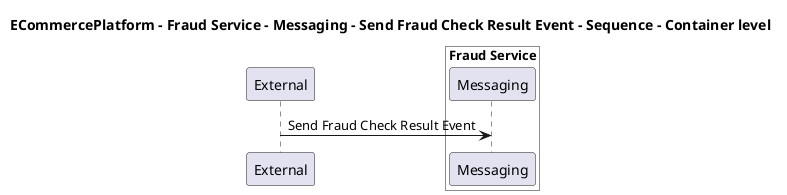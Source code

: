 @startuml

title ECommercePlatform - Fraud Service - Messaging - Send Fraud Check Result Event - Sequence - Container level

participant "External" as C4InterFlow.SoftwareSystems.ExternalSystem

box "Fraud Service" #White
    participant "Messaging" as ECommercePlatform.SoftwareSystems.FraudService.Containers.Messaging
end box


C4InterFlow.SoftwareSystems.ExternalSystem -> ECommercePlatform.SoftwareSystems.FraudService.Containers.Messaging : Send Fraud Check Result Event


@enduml
